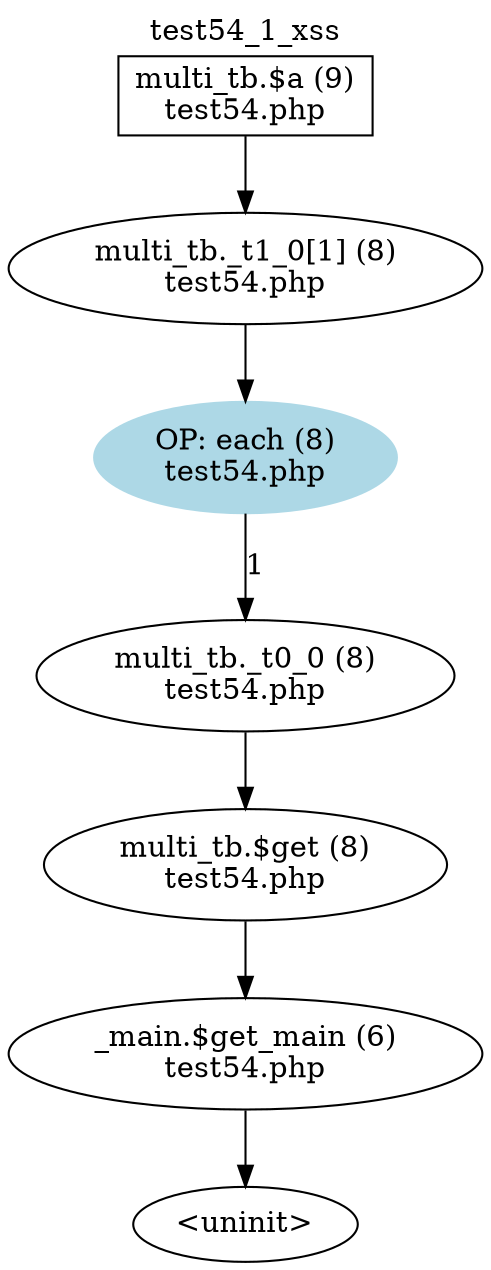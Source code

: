 digraph cfg {
  label="test54_1_xss";
  labelloc=t;
  n1 [shape=box, label="multi_tb.$a (9)\ntest54.php"];
  n2 [shape=ellipse, label="multi_tb._t1_0[1] (8)\ntest54.php"];
  n3 [shape=ellipse, label="OP: each (8)\ntest54.php",style=filled,color=lightblue];
  n4 [shape=ellipse, label="multi_tb._t0_0 (8)\ntest54.php"];
  n5 [shape=ellipse, label="multi_tb.$get (8)\ntest54.php"];
  n6 [shape=ellipse, label="_main.$get_main (6)\ntest54.php"];
  n7 [shape=ellipse, label="<uninit>"];
  n1 -> n2;
  n2 -> n3;
  n3 -> n4[label="1"];
  n4 -> n5;
  n5 -> n6;
  n6 -> n7;
}
